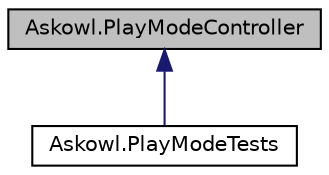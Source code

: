 digraph "Askowl.PlayModeController"
{
 // INTERACTIVE_SVG=YES
  edge [fontname="Helvetica",fontsize="10",labelfontname="Helvetica",labelfontsize="10"];
  node [fontname="Helvetica",fontsize="10",shape=record];
  Node0 [label="Askowl.PlayModeController",height=0.2,width=0.4,color="black", fillcolor="grey75", style="filled", fontcolor="black"];
  Node0 -> Node1 [dir="back",color="midnightblue",fontsize="10",style="solid",fontname="Helvetica"];
  Node1 [label="Askowl.PlayModeTests",height=0.2,width=0.4,color="black", fillcolor="white", style="filled",URL="$class_askowl_1_1_play_mode_tests.html",tooltip="PlayModeController wrapper with asserts  "];
}
